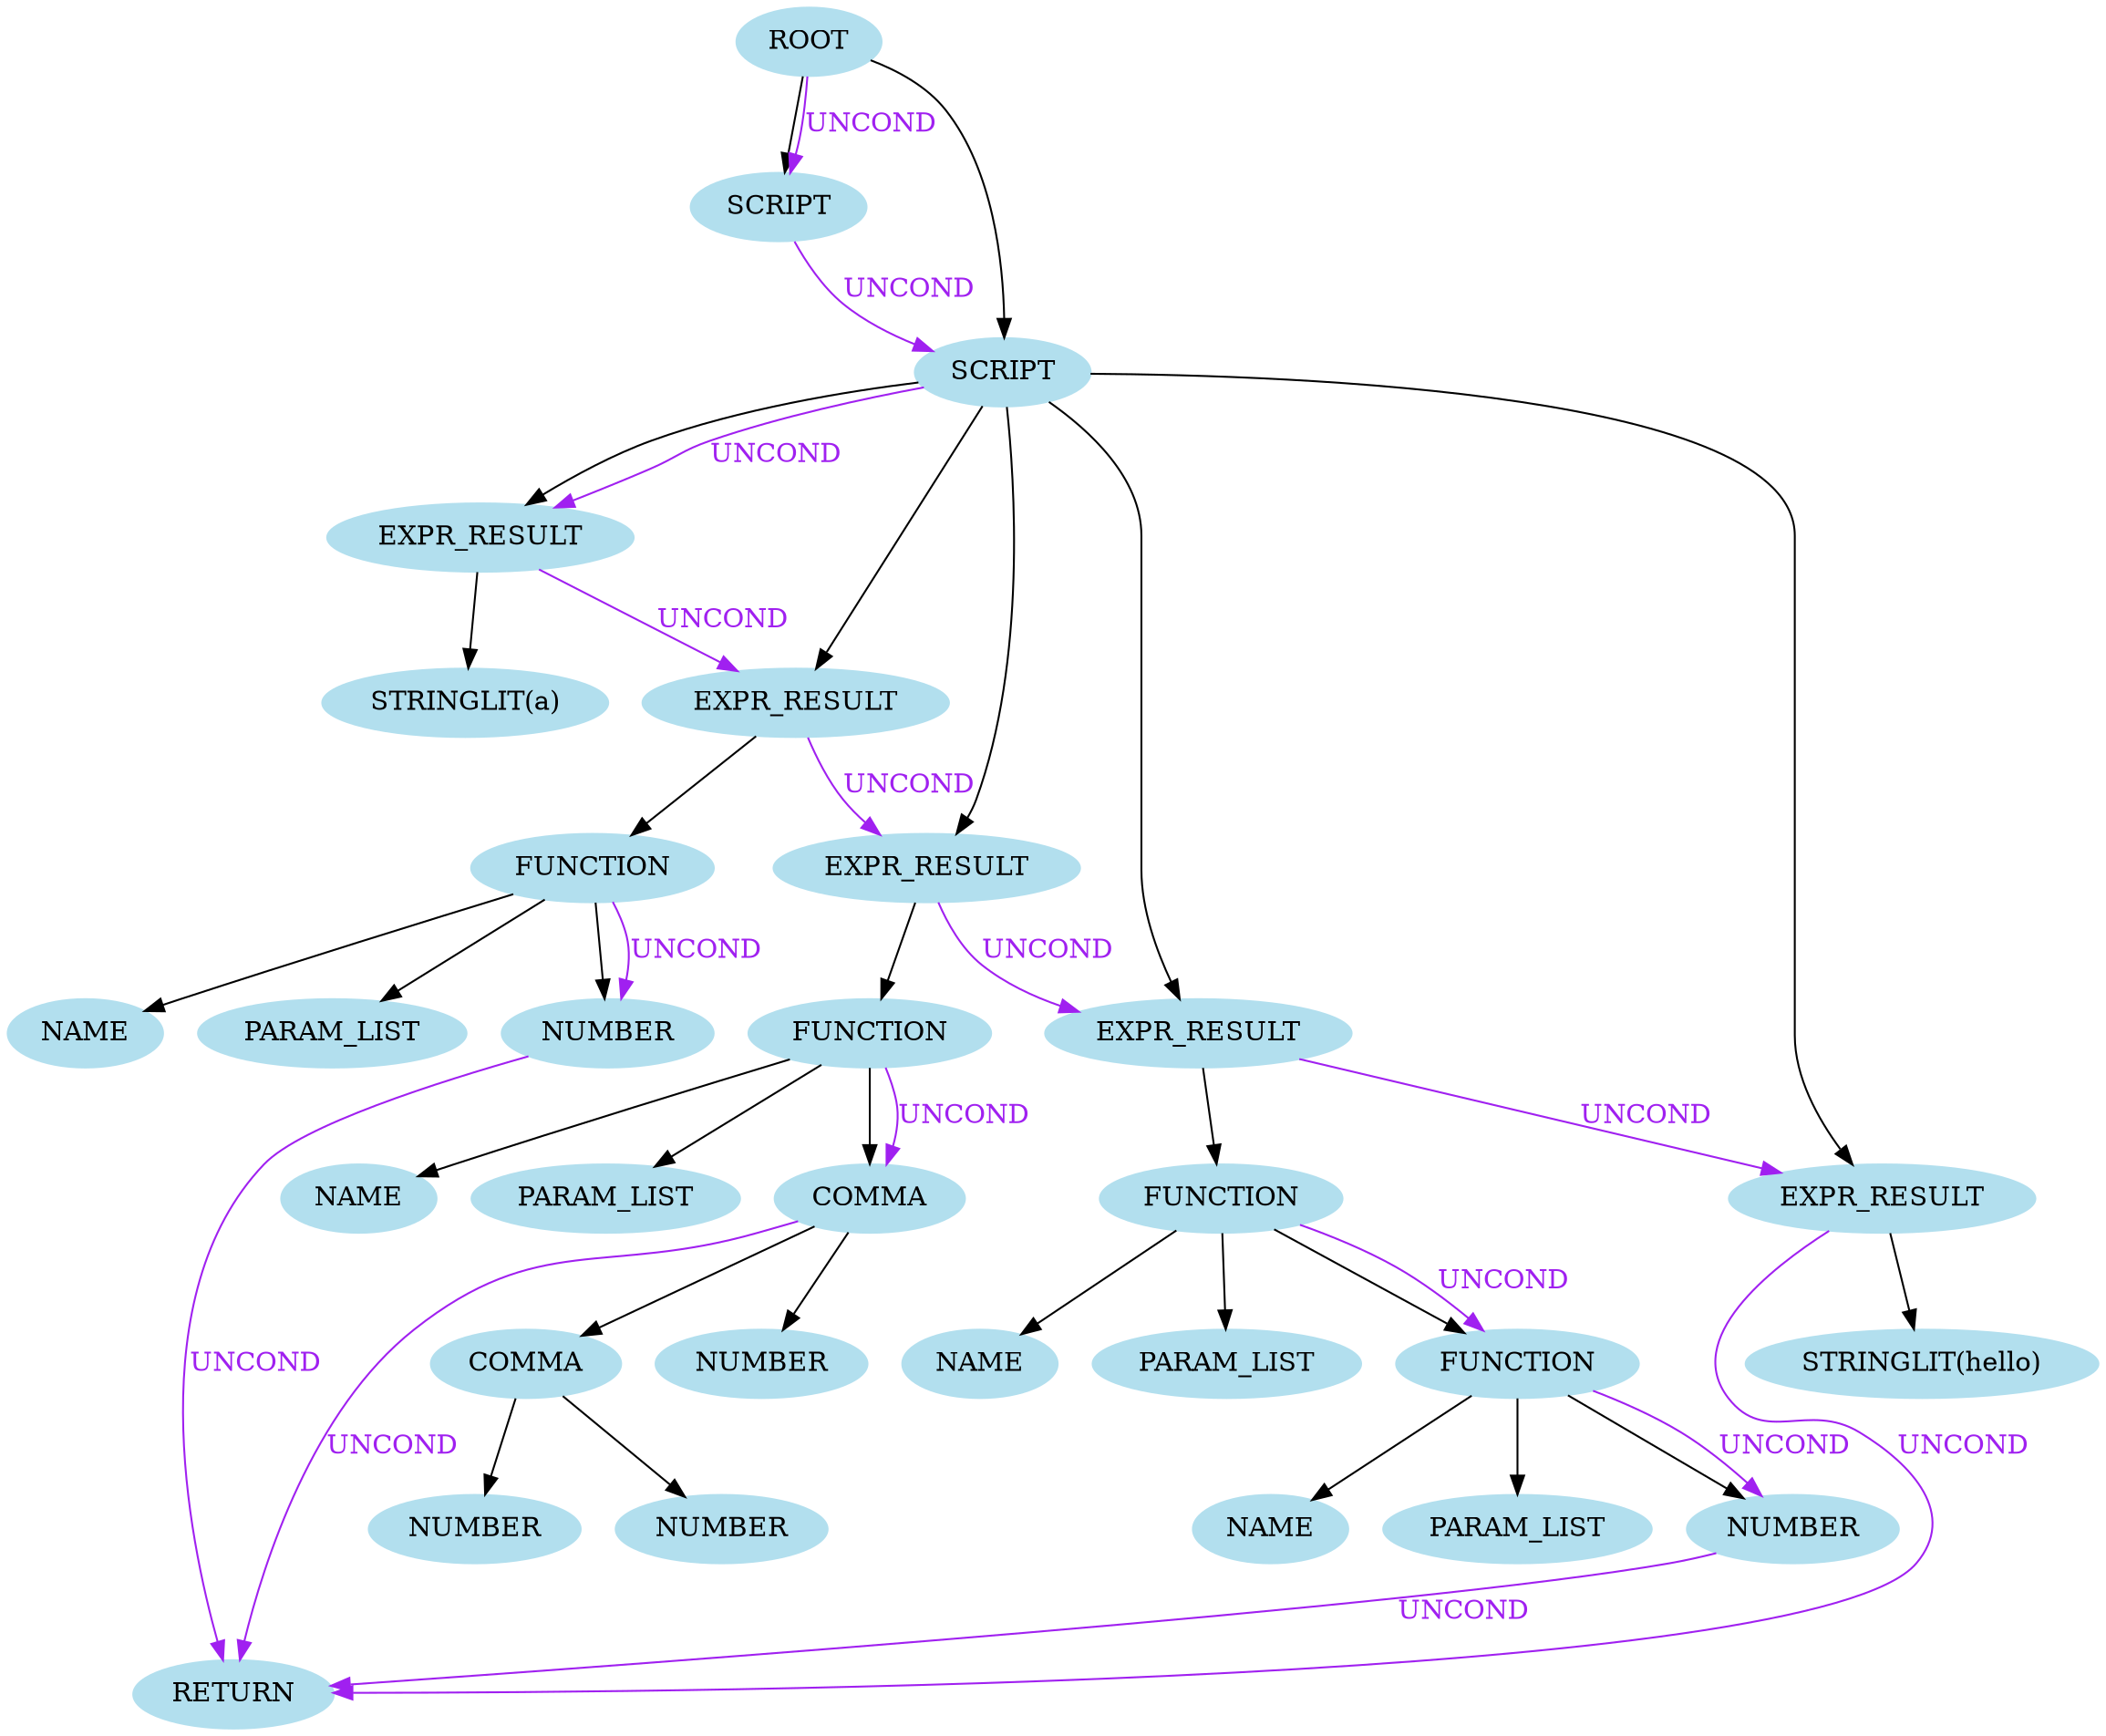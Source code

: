 
digraph AST {
  node [color=lightblue2, style=filled];
  node0 [label="ROOT"];
  node1 [label="SCRIPT"];
  node0 -> node1 [weight=1];
  node2 [label="SCRIPT"];
  node1 -> node2 [label="UNCOND", fontcolor="purple", weight=0.01, color="purple"];
  node0 -> node2 [weight=1];
  node3 [label="EXPR_RESULT"];
  node2 -> node3 [weight=1];
  node4 [label="STRINGLIT(a)"];
  node3 -> node4 [weight=1];
  node5 [label="EXPR_RESULT"];
  node3 -> node5 [label="UNCOND", fontcolor="purple", weight=0.01, color="purple"];
  node2 -> node5 [weight=1];
  node6 [label="FUNCTION"];
  node5 -> node6 [weight=1];
  node7 [label="NAME"];
  node6 -> node7 [weight=1];
  node8 [label="PARAM_LIST"];
  node6 -> node8 [weight=1];
  node9 [label="NUMBER"];
  node6 -> node9 [weight=1];
  node9 -> RETURN [label="UNCOND", fontcolor="purple", weight=0.01, color="purple"];
  node6 -> node9 [label="UNCOND", fontcolor="purple", weight=0.01, color="purple"];
  node10 [label="EXPR_RESULT"];
  node5 -> node10 [label="UNCOND", fontcolor="purple", weight=0.01, color="purple"];
  node2 -> node10 [weight=1];
  node11 [label="FUNCTION"];
  node10 -> node11 [weight=1];
  node12 [label="NAME"];
  node11 -> node12 [weight=1];
  node13 [label="PARAM_LIST"];
  node11 -> node13 [weight=1];
  node14 [label="COMMA"];
  node11 -> node14 [weight=1];
  node15 [label="COMMA"];
  node14 -> node15 [weight=1];
  node16 [label="NUMBER"];
  node15 -> node16 [weight=1];
  node17 [label="NUMBER"];
  node15 -> node17 [weight=1];
  node18 [label="NUMBER"];
  node14 -> node18 [weight=1];
  node14 -> RETURN [label="UNCOND", fontcolor="purple", weight=0.01, color="purple"];
  node11 -> node14 [label="UNCOND", fontcolor="purple", weight=0.01, color="purple"];
  node19 [label="EXPR_RESULT"];
  node10 -> node19 [label="UNCOND", fontcolor="purple", weight=0.01, color="purple"];
  node2 -> node19 [weight=1];
  node20 [label="FUNCTION"];
  node19 -> node20 [weight=1];
  node21 [label="NAME"];
  node20 -> node21 [weight=1];
  node22 [label="PARAM_LIST"];
  node20 -> node22 [weight=1];
  node23 [label="FUNCTION"];
  node20 -> node23 [weight=1];
  node24 [label="NAME"];
  node23 -> node24 [weight=1];
  node25 [label="PARAM_LIST"];
  node23 -> node25 [weight=1];
  node26 [label="NUMBER"];
  node23 -> node26 [weight=1];
  node26 -> RETURN [label="UNCOND", fontcolor="purple", weight=0.01, color="purple"];
  node23 -> node26 [label="UNCOND", fontcolor="purple", weight=0.01, color="purple"];
  node20 -> node23 [label="UNCOND", fontcolor="purple", weight=0.01, color="purple"];
  node27 [label="EXPR_RESULT"];
  node19 -> node27 [label="UNCOND", fontcolor="purple", weight=0.01, color="purple"];
  node2 -> node27 [weight=1];
  node28 [label="STRINGLIT(hello)"];
  node27 -> node28 [weight=1];
  node27 -> RETURN [label="UNCOND", fontcolor="purple", weight=0.01, color="purple"];
  node2 -> node3 [label="UNCOND", fontcolor="purple", weight=0.01, color="purple"];
  node0 -> node1 [label="UNCOND", fontcolor="purple", weight=0.01, color="purple"];
}

